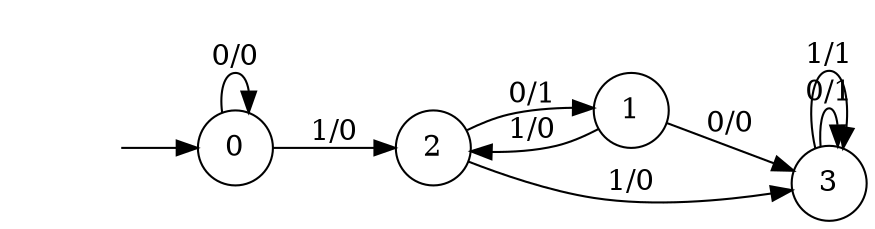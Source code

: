 # dot random-state-machine.gv -T svg > random-state-machine.svg
digraph finite_state_machine {
	rankdir=LR;
	size="8,5"
	node [shape = none]; " ";
	node [shape = circle];
  " " -> 0;
  0 -> 0 [ label = "0/0" ];
  0 -> 2 [ label = "1/0" ];
  1 -> 3 [ label = "0/0" ];
  1 -> 2 [ label = "1/0" ];
  2 -> 1 [ label = "0/1" ];
  2 -> 3 [ label = "1/0" ];
  3 -> 3 [ label = "0/1" ];
  3 -> 3 [ label = "1/1" ];
}
